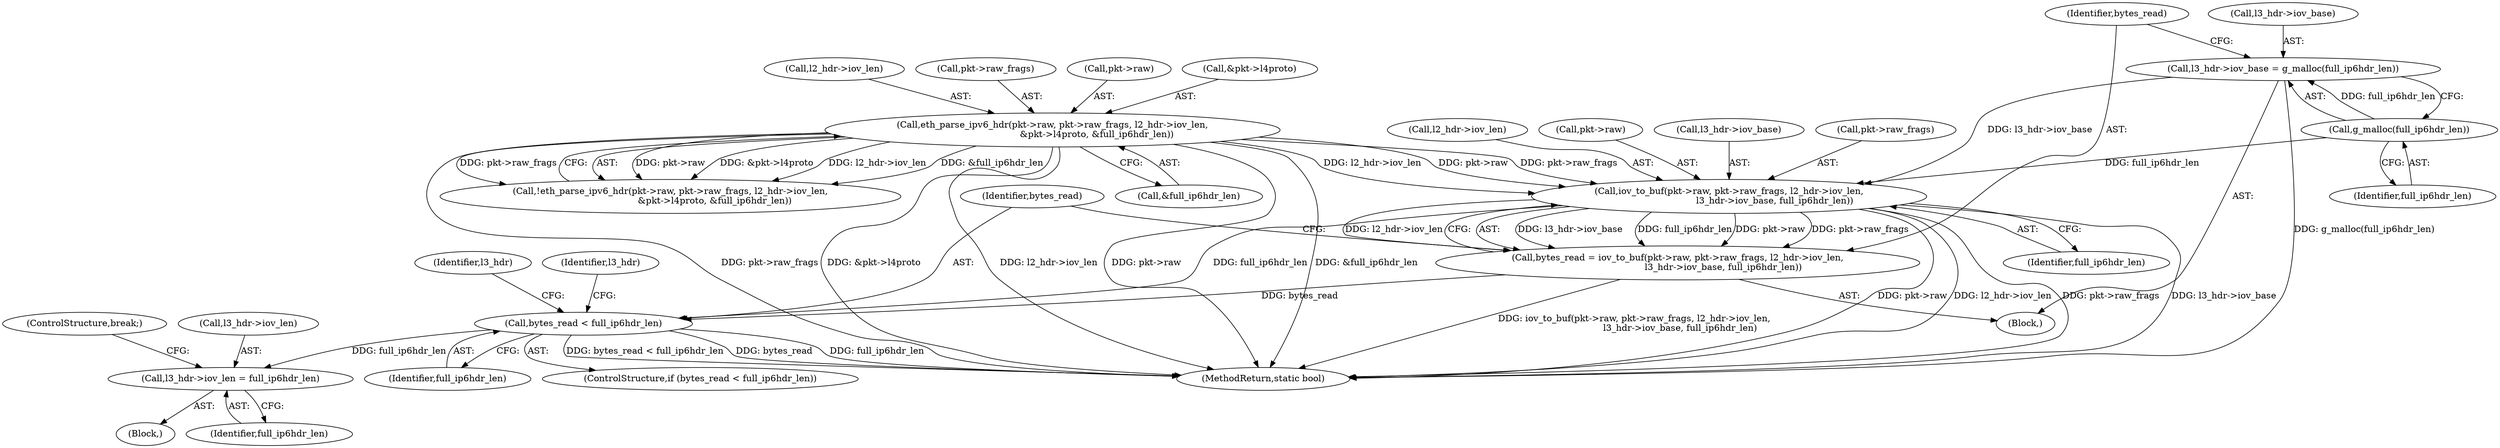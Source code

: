 digraph "0_qemu_a7278b36fcab9af469563bd7b9dadebe2ae25e48_0@pointer" {
"1000309" [label="(Call,iov_to_buf(pkt->raw, pkt->raw_frags, l2_hdr->iov_len,\n                                l3_hdr->iov_base, full_ip6hdr_len))"];
"1000277" [label="(Call,eth_parse_ipv6_hdr(pkt->raw, pkt->raw_frags, l2_hdr->iov_len,\n                               &pkt->l4proto, &full_ip6hdr_len))"];
"1000301" [label="(Call,l3_hdr->iov_base = g_malloc(full_ip6hdr_len))"];
"1000305" [label="(Call,g_malloc(full_ip6hdr_len))"];
"1000307" [label="(Call,bytes_read = iov_to_buf(pkt->raw, pkt->raw_frags, l2_hdr->iov_len,\n                                l3_hdr->iov_base, full_ip6hdr_len))"];
"1000324" [label="(Call,bytes_read < full_ip6hdr_len)"];
"1000337" [label="(Call,l3_hdr->iov_len = full_ip6hdr_len)"];
"1000284" [label="(Call,l2_hdr->iov_len)"];
"1000342" [label="(ControlStructure,break;)"];
"1000291" [label="(Call,&full_ip6hdr_len)"];
"1000277" [label="(Call,eth_parse_ipv6_hdr(pkt->raw, pkt->raw_frags, l2_hdr->iov_len,\n                               &pkt->l4proto, &full_ip6hdr_len))"];
"1000330" [label="(Identifier,l3_hdr)"];
"1000307" [label="(Call,bytes_read = iov_to_buf(pkt->raw, pkt->raw_frags, l2_hdr->iov_len,\n                                l3_hdr->iov_base, full_ip6hdr_len))"];
"1000276" [label="(Call,!eth_parse_ipv6_hdr(pkt->raw, pkt->raw_frags, l2_hdr->iov_len,\n                               &pkt->l4proto, &full_ip6hdr_len))"];
"1000336" [label="(Block,)"];
"1000305" [label="(Call,g_malloc(full_ip6hdr_len))"];
"1000281" [label="(Call,pkt->raw_frags)"];
"1000325" [label="(Identifier,bytes_read)"];
"1000324" [label="(Call,bytes_read < full_ip6hdr_len)"];
"1000278" [label="(Call,pkt->raw)"];
"1000306" [label="(Identifier,full_ip6hdr_len)"];
"1000326" [label="(Identifier,full_ip6hdr_len)"];
"1000322" [label="(Identifier,full_ip6hdr_len)"];
"1000350" [label="(MethodReturn,static bool)"];
"1000338" [label="(Call,l3_hdr->iov_len)"];
"1000302" [label="(Call,l3_hdr->iov_base)"];
"1000308" [label="(Identifier,bytes_read)"];
"1000287" [label="(Call,&pkt->l4proto)"];
"1000301" [label="(Call,l3_hdr->iov_base = g_malloc(full_ip6hdr_len))"];
"1000309" [label="(Call,iov_to_buf(pkt->raw, pkt->raw_frags, l2_hdr->iov_len,\n                                l3_hdr->iov_base, full_ip6hdr_len))"];
"1000319" [label="(Call,l3_hdr->iov_base)"];
"1000313" [label="(Call,pkt->raw_frags)"];
"1000103" [label="(Block,)"];
"1000323" [label="(ControlStructure,if (bytes_read < full_ip6hdr_len))"];
"1000316" [label="(Call,l2_hdr->iov_len)"];
"1000341" [label="(Identifier,full_ip6hdr_len)"];
"1000310" [label="(Call,pkt->raw)"];
"1000337" [label="(Call,l3_hdr->iov_len = full_ip6hdr_len)"];
"1000339" [label="(Identifier,l3_hdr)"];
"1000309" -> "1000307"  [label="AST: "];
"1000309" -> "1000322"  [label="CFG: "];
"1000310" -> "1000309"  [label="AST: "];
"1000313" -> "1000309"  [label="AST: "];
"1000316" -> "1000309"  [label="AST: "];
"1000319" -> "1000309"  [label="AST: "];
"1000322" -> "1000309"  [label="AST: "];
"1000307" -> "1000309"  [label="CFG: "];
"1000309" -> "1000350"  [label="DDG: pkt->raw"];
"1000309" -> "1000350"  [label="DDG: l2_hdr->iov_len"];
"1000309" -> "1000350"  [label="DDG: pkt->raw_frags"];
"1000309" -> "1000350"  [label="DDG: l3_hdr->iov_base"];
"1000309" -> "1000307"  [label="DDG: l3_hdr->iov_base"];
"1000309" -> "1000307"  [label="DDG: full_ip6hdr_len"];
"1000309" -> "1000307"  [label="DDG: pkt->raw"];
"1000309" -> "1000307"  [label="DDG: pkt->raw_frags"];
"1000309" -> "1000307"  [label="DDG: l2_hdr->iov_len"];
"1000277" -> "1000309"  [label="DDG: pkt->raw"];
"1000277" -> "1000309"  [label="DDG: pkt->raw_frags"];
"1000277" -> "1000309"  [label="DDG: l2_hdr->iov_len"];
"1000301" -> "1000309"  [label="DDG: l3_hdr->iov_base"];
"1000305" -> "1000309"  [label="DDG: full_ip6hdr_len"];
"1000309" -> "1000324"  [label="DDG: full_ip6hdr_len"];
"1000277" -> "1000276"  [label="AST: "];
"1000277" -> "1000291"  [label="CFG: "];
"1000278" -> "1000277"  [label="AST: "];
"1000281" -> "1000277"  [label="AST: "];
"1000284" -> "1000277"  [label="AST: "];
"1000287" -> "1000277"  [label="AST: "];
"1000291" -> "1000277"  [label="AST: "];
"1000276" -> "1000277"  [label="CFG: "];
"1000277" -> "1000350"  [label="DDG: &pkt->l4proto"];
"1000277" -> "1000350"  [label="DDG: &full_ip6hdr_len"];
"1000277" -> "1000350"  [label="DDG: l2_hdr->iov_len"];
"1000277" -> "1000350"  [label="DDG: pkt->raw"];
"1000277" -> "1000350"  [label="DDG: pkt->raw_frags"];
"1000277" -> "1000276"  [label="DDG: pkt->raw"];
"1000277" -> "1000276"  [label="DDG: &pkt->l4proto"];
"1000277" -> "1000276"  [label="DDG: l2_hdr->iov_len"];
"1000277" -> "1000276"  [label="DDG: &full_ip6hdr_len"];
"1000277" -> "1000276"  [label="DDG: pkt->raw_frags"];
"1000301" -> "1000103"  [label="AST: "];
"1000301" -> "1000305"  [label="CFG: "];
"1000302" -> "1000301"  [label="AST: "];
"1000305" -> "1000301"  [label="AST: "];
"1000308" -> "1000301"  [label="CFG: "];
"1000301" -> "1000350"  [label="DDG: g_malloc(full_ip6hdr_len)"];
"1000305" -> "1000301"  [label="DDG: full_ip6hdr_len"];
"1000305" -> "1000306"  [label="CFG: "];
"1000306" -> "1000305"  [label="AST: "];
"1000307" -> "1000103"  [label="AST: "];
"1000308" -> "1000307"  [label="AST: "];
"1000325" -> "1000307"  [label="CFG: "];
"1000307" -> "1000350"  [label="DDG: iov_to_buf(pkt->raw, pkt->raw_frags, l2_hdr->iov_len,\n                                l3_hdr->iov_base, full_ip6hdr_len)"];
"1000307" -> "1000324"  [label="DDG: bytes_read"];
"1000324" -> "1000323"  [label="AST: "];
"1000324" -> "1000326"  [label="CFG: "];
"1000325" -> "1000324"  [label="AST: "];
"1000326" -> "1000324"  [label="AST: "];
"1000330" -> "1000324"  [label="CFG: "];
"1000339" -> "1000324"  [label="CFG: "];
"1000324" -> "1000350"  [label="DDG: full_ip6hdr_len"];
"1000324" -> "1000350"  [label="DDG: bytes_read < full_ip6hdr_len"];
"1000324" -> "1000350"  [label="DDG: bytes_read"];
"1000324" -> "1000337"  [label="DDG: full_ip6hdr_len"];
"1000337" -> "1000336"  [label="AST: "];
"1000337" -> "1000341"  [label="CFG: "];
"1000338" -> "1000337"  [label="AST: "];
"1000341" -> "1000337"  [label="AST: "];
"1000342" -> "1000337"  [label="CFG: "];
}
